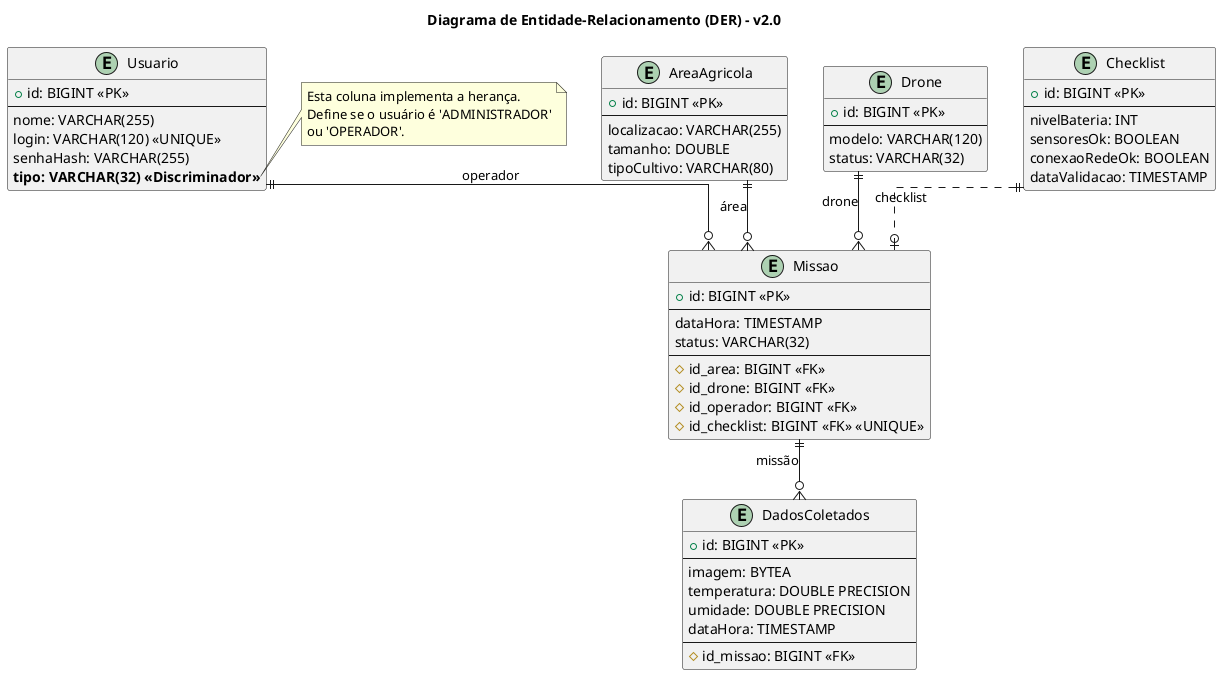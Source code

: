 @startuml
' Título do Diagrama
title Diagrama de Entidade-Relacionamento (DER) - v2.0

' Definição de um tema para melhor visualização
skinparam linetype ortho
skinparam entity {
    BackgroundColor LightBlue
    BorderColor RoyalBlue
}

' Definição das Entidades (Tabelas)

entity "Usuario" as Usuario {
  + id: BIGINT <<PK>>
  --
  nome: VARCHAR(255)
  login: VARCHAR(120) <<UNIQUE>>
  senhaHash: VARCHAR(255)
  **tipo: VARCHAR(32) <<Discriminador>>**
}
note right of Usuario::tipo
  Esta coluna implementa a herança.
  Define se o usuário é 'ADMINISTRADOR'
  ou 'OPERADOR'.
end note

entity "AreaAgricola" as Area {
  + id: BIGINT <<PK>>
  --
  localizacao: VARCHAR(255)
  tamanho: DOUBLE
  tipoCultivo: VARCHAR(80)
}

entity "Drone" as Drone {
  + id: BIGINT <<PK>>
  --
  modelo: VARCHAR(120)
  status: VARCHAR(32)
}

entity "Checklist" as Checklist {
  + id: BIGINT <<PK>>
  --
  nivelBateria: INT
  sensoresOk: BOOLEAN
  conexaoRedeOk: BOOLEAN
  dataValidacao: TIMESTAMP
}

entity "Missao" as Missao {
  + id: BIGINT <<PK>>
  --
  dataHora: TIMESTAMP
  status: VARCHAR(32)
  --
  # id_area: BIGINT <<FK>>
  # id_drone: BIGINT <<FK>>
  # id_operador: BIGINT <<FK>>
  # id_checklist: BIGINT <<FK>> <<UNIQUE>>
}

entity "DadosColetados" as Dados {
  + id: BIGINT <<PK>>
  --
  imagem: BYTEA
  temperatura: DOUBLE PRECISION
  umidade: DOUBLE PRECISION
  dataHora: TIMESTAMP
  --
  # id_missao: BIGINT <<FK>>
}

' Definição dos Relacionamentos

Usuario ||--o{ Missao : "operador"
Area ||--o{ Missao : "área"
Drone ||--o{ Missao : "drone"
Checklist ||..o| Missao : "checklist"
Missao ||--o{ Dados : "missão"

@enduml
